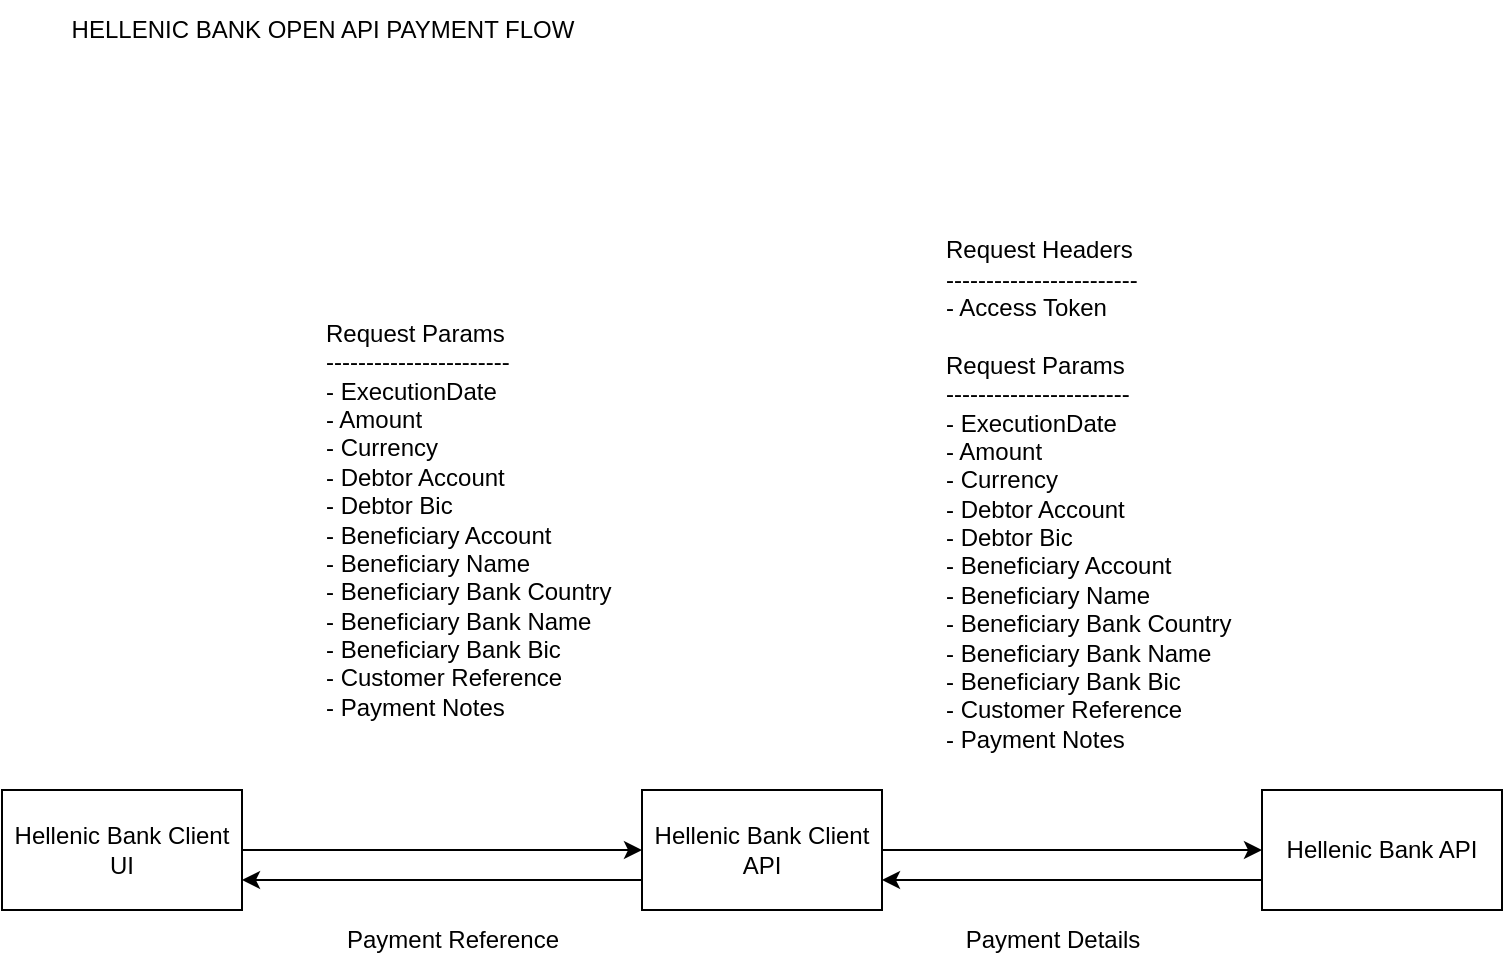 <mxfile version="20.5.1" type="device"><diagram id="3BAEa2Om2yE3gJM4yXCD" name="Page-1"><mxGraphModel dx="946" dy="445" grid="1" gridSize="10" guides="1" tooltips="1" connect="1" arrows="1" fold="1" page="1" pageScale="1" pageWidth="827" pageHeight="1169" math="0" shadow="0"><root><mxCell id="0"/><mxCell id="1" parent="0"/><mxCell id="AL9MF1PaeQMk_y0K5cQE-1" value="HELLENIC BANK OPEN API PAYMENT FLOW" style="text;html=1;align=center;verticalAlign=middle;resizable=0;points=[];autosize=1;strokeColor=none;fillColor=none;" vertex="1" parent="1"><mxGeometry x="55" y="15" width="270" height="30" as="geometry"/></mxCell><mxCell id="AL9MF1PaeQMk_y0K5cQE-8" style="edgeStyle=orthogonalEdgeStyle;rounded=0;orthogonalLoop=1;jettySize=auto;html=1;exitX=1;exitY=0.5;exitDx=0;exitDy=0;entryX=0;entryY=0.5;entryDx=0;entryDy=0;" edge="1" parent="1" source="AL9MF1PaeQMk_y0K5cQE-2" target="AL9MF1PaeQMk_y0K5cQE-5"><mxGeometry relative="1" as="geometry"/></mxCell><mxCell id="AL9MF1PaeQMk_y0K5cQE-2" value="Hellenic Bank Client UI" style="rounded=0;whiteSpace=wrap;html=1;" vertex="1" parent="1"><mxGeometry x="30" y="410" width="120" height="60" as="geometry"/></mxCell><mxCell id="AL9MF1PaeQMk_y0K5cQE-10" style="edgeStyle=orthogonalEdgeStyle;rounded=0;orthogonalLoop=1;jettySize=auto;html=1;exitX=1;exitY=0.5;exitDx=0;exitDy=0;entryX=0;entryY=0.5;entryDx=0;entryDy=0;" edge="1" parent="1" source="AL9MF1PaeQMk_y0K5cQE-5" target="AL9MF1PaeQMk_y0K5cQE-6"><mxGeometry relative="1" as="geometry"/></mxCell><mxCell id="AL9MF1PaeQMk_y0K5cQE-14" style="edgeStyle=orthogonalEdgeStyle;rounded=0;orthogonalLoop=1;jettySize=auto;html=1;exitX=0;exitY=0.75;exitDx=0;exitDy=0;entryX=1;entryY=0.75;entryDx=0;entryDy=0;" edge="1" parent="1" source="AL9MF1PaeQMk_y0K5cQE-5" target="AL9MF1PaeQMk_y0K5cQE-2"><mxGeometry relative="1" as="geometry"/></mxCell><mxCell id="AL9MF1PaeQMk_y0K5cQE-5" value="Hellenic Bank Client API" style="rounded=0;whiteSpace=wrap;html=1;" vertex="1" parent="1"><mxGeometry x="350" y="410" width="120" height="60" as="geometry"/></mxCell><mxCell id="AL9MF1PaeQMk_y0K5cQE-13" style="edgeStyle=orthogonalEdgeStyle;rounded=0;orthogonalLoop=1;jettySize=auto;html=1;exitX=0;exitY=0.75;exitDx=0;exitDy=0;entryX=1;entryY=0.75;entryDx=0;entryDy=0;" edge="1" parent="1" source="AL9MF1PaeQMk_y0K5cQE-6" target="AL9MF1PaeQMk_y0K5cQE-5"><mxGeometry relative="1" as="geometry"/></mxCell><mxCell id="AL9MF1PaeQMk_y0K5cQE-6" value="Hellenic Bank API" style="rounded=0;whiteSpace=wrap;html=1;" vertex="1" parent="1"><mxGeometry x="660" y="410" width="120" height="60" as="geometry"/></mxCell><mxCell id="AL9MF1PaeQMk_y0K5cQE-7" value="Request Params&lt;br&gt;-----------------------&lt;br&gt;- ExecutionDate&lt;br&gt;- Amount&lt;br&gt;- Currency&lt;br&gt;- Debtor Account&lt;br&gt;- Debtor Bic&lt;br&gt;- Beneficiary Account&lt;br&gt;- Beneficiary Name&lt;br&gt;- Beneficiary Bank Country&lt;br&gt;- Beneficiary Bank Name&lt;br&gt;- Beneficiary Bank Bic&lt;br&gt;- Customer Reference&lt;br&gt;- Payment Notes" style="text;html=1;align=left;verticalAlign=middle;resizable=0;points=[];autosize=1;strokeColor=none;fillColor=none;" vertex="1" parent="1"><mxGeometry x="190" y="165" width="170" height="220" as="geometry"/></mxCell><mxCell id="AL9MF1PaeQMk_y0K5cQE-9" value="&lt;br&gt;Request Headers&lt;br&gt;------------------------&lt;br&gt;- Access Token&lt;br&gt;&lt;br&gt;Request Params&lt;br&gt;-----------------------&lt;br&gt;- ExecutionDate&lt;br&gt;- Amount&lt;br&gt;- Currency&lt;br&gt;- Debtor Account&lt;br&gt;- Debtor Bic&lt;br&gt;- Beneficiary Account&lt;br&gt;- Beneficiary Name&lt;br&gt;- Beneficiary Bank Country&lt;br&gt;- Beneficiary Bank Name&lt;br&gt;- Beneficiary Bank Bic&lt;br&gt;- Customer Reference&lt;br&gt;- Payment Notes" style="text;html=1;align=left;verticalAlign=middle;resizable=0;points=[];autosize=1;strokeColor=none;fillColor=none;" vertex="1" parent="1"><mxGeometry x="500" y="110" width="170" height="290" as="geometry"/></mxCell><mxCell id="AL9MF1PaeQMk_y0K5cQE-12" value="Payment Details" style="text;html=1;align=center;verticalAlign=middle;resizable=0;points=[];autosize=1;strokeColor=none;fillColor=none;" vertex="1" parent="1"><mxGeometry x="500" y="470" width="110" height="30" as="geometry"/></mxCell><mxCell id="AL9MF1PaeQMk_y0K5cQE-15" value="Payment Reference" style="text;html=1;align=center;verticalAlign=middle;resizable=0;points=[];autosize=1;strokeColor=none;fillColor=none;" vertex="1" parent="1"><mxGeometry x="190" y="470" width="130" height="30" as="geometry"/></mxCell></root></mxGraphModel></diagram></mxfile>